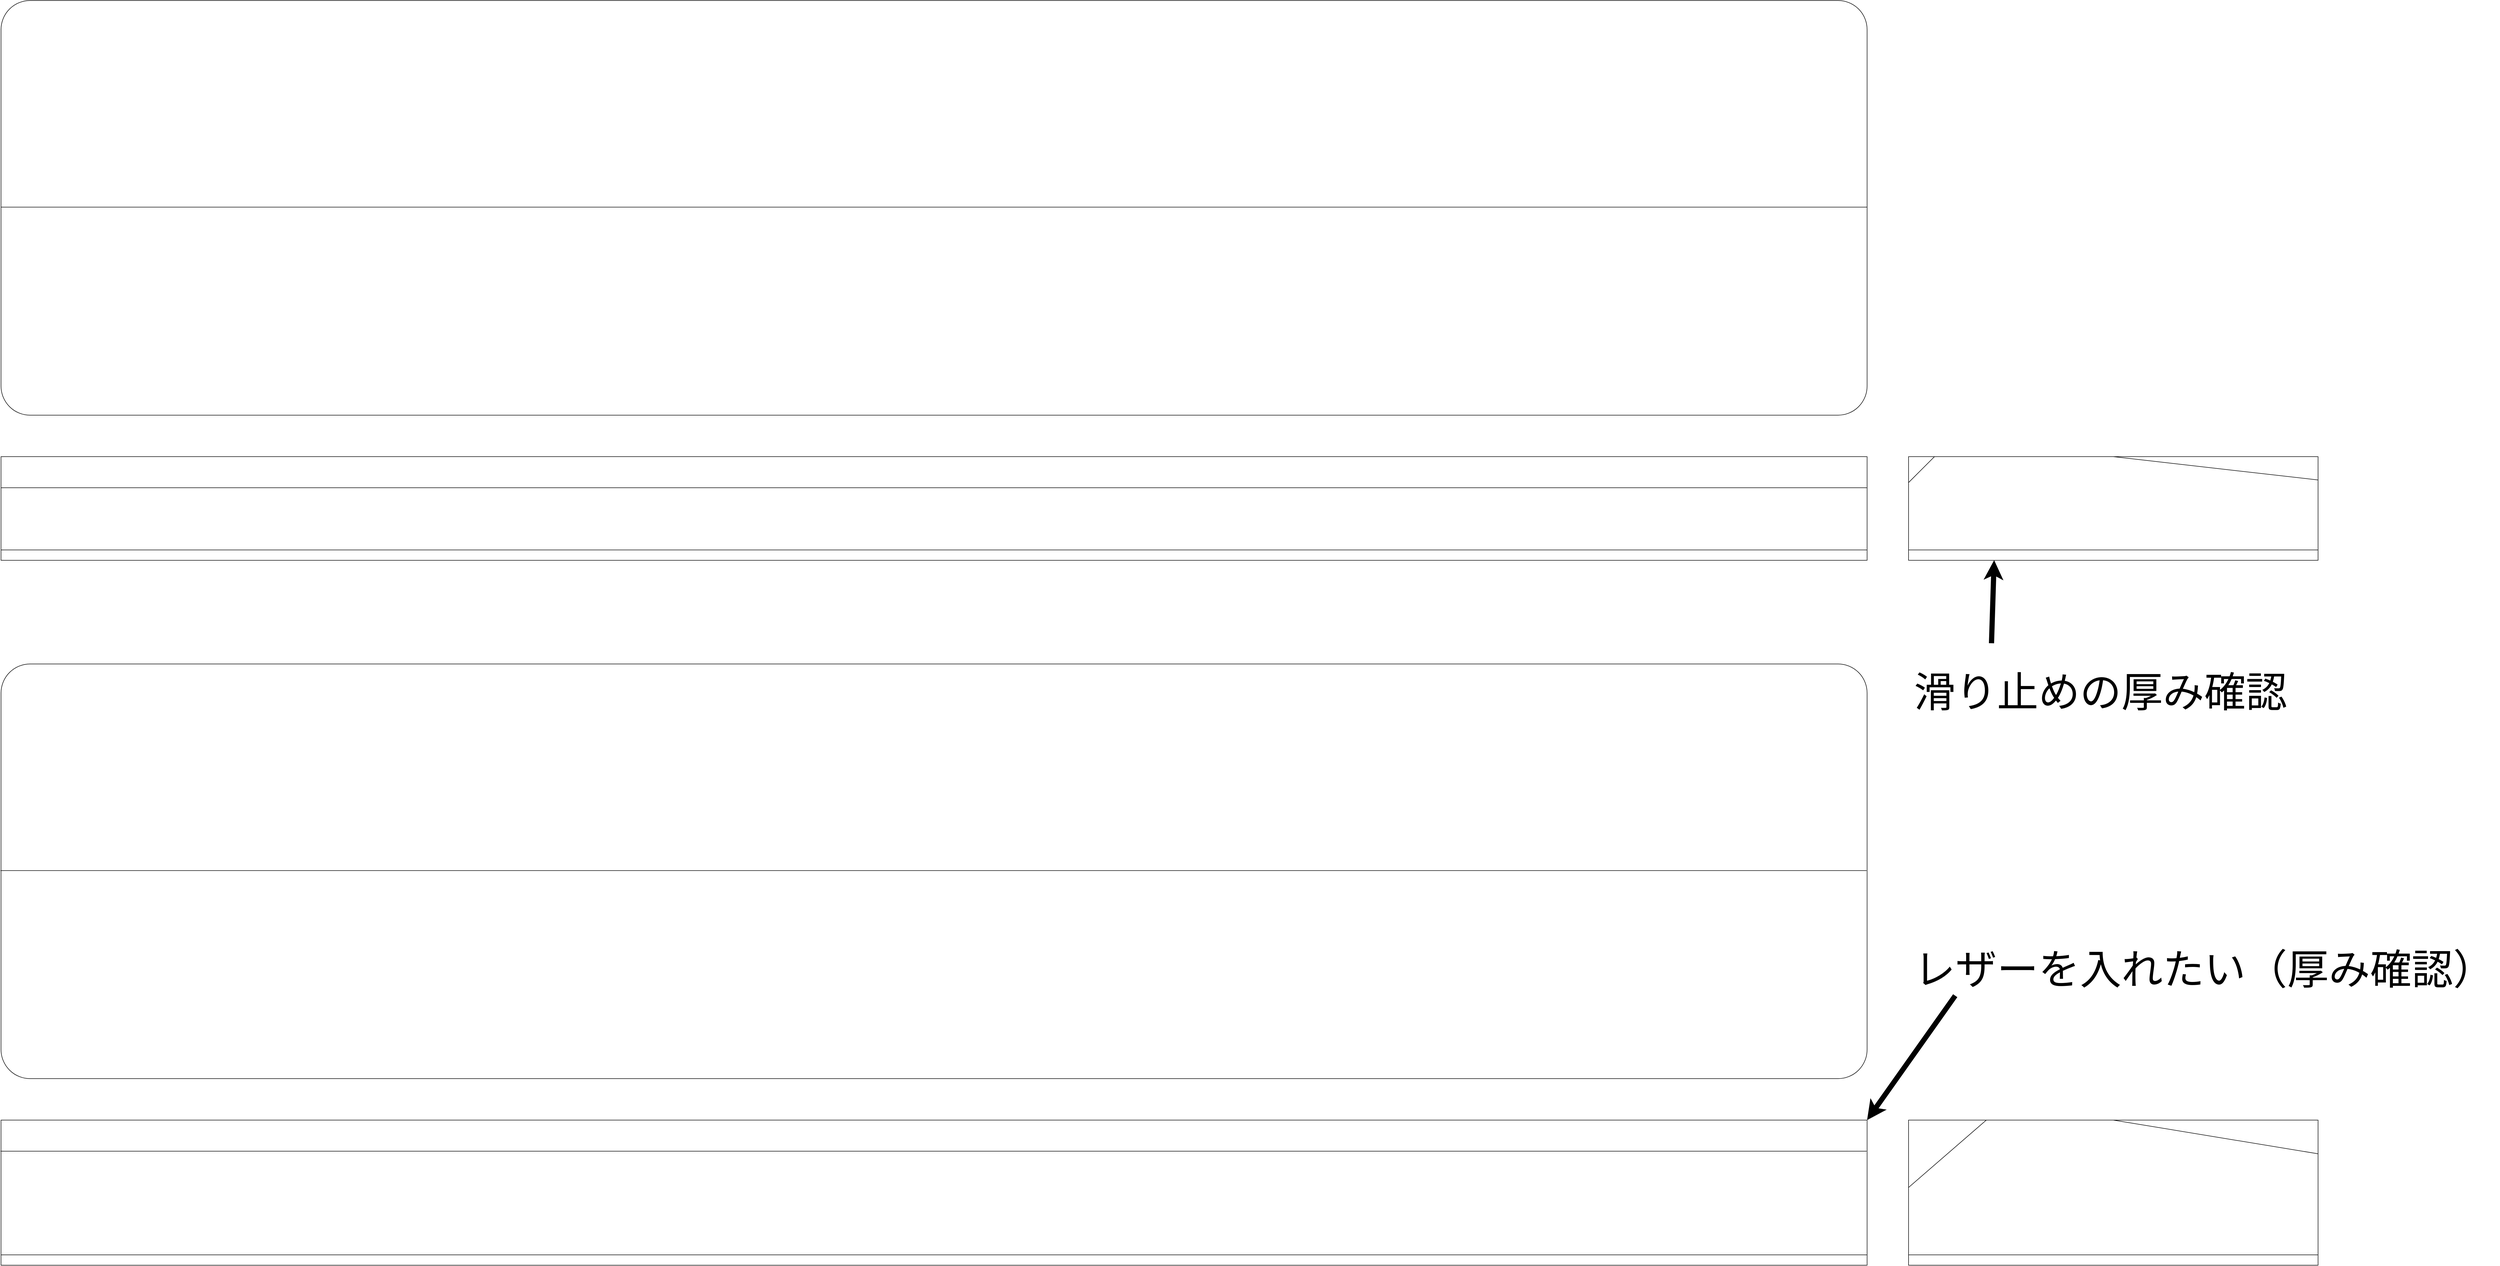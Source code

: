 <mxfile>
    <diagram id="PyXI6KFm8pUF3GBjSrUE" name="ページ1">
        <mxGraphModel dx="5968" dy="4301" grid="1" gridSize="10" guides="1" tooltips="1" connect="1" arrows="1" fold="1" page="1" pageScale="1" pageWidth="827" pageHeight="1169" math="0" shadow="0">
            <root>
                <mxCell id="0"/>
                <mxCell id="1" parent="0"/>
                <mxCell id="4" value="" style="rounded=1;whiteSpace=wrap;html=1;arcSize=7;" vertex="1" parent="1">
                    <mxGeometry x="80" y="-800" width="3600" height="800" as="geometry"/>
                </mxCell>
                <mxCell id="3" value="" style="endArrow=none;html=1;" edge="1" parent="1">
                    <mxGeometry width="50" height="50" relative="1" as="geometry">
                        <mxPoint x="80" y="-401.43" as="sourcePoint"/>
                        <mxPoint x="3680" y="-401.43" as="targetPoint"/>
                    </mxGeometry>
                </mxCell>
                <mxCell id="5" value="" style="rounded=0;whiteSpace=wrap;html=1;" vertex="1" parent="1">
                    <mxGeometry x="80" y="80" width="3600" height="180" as="geometry"/>
                </mxCell>
                <mxCell id="6" value="" style="endArrow=none;html=1;" edge="1" parent="1">
                    <mxGeometry width="50" height="50" relative="1" as="geometry">
                        <mxPoint x="80" y="140.0" as="sourcePoint"/>
                        <mxPoint x="3680" y="140.0" as="targetPoint"/>
                    </mxGeometry>
                </mxCell>
                <mxCell id="9" value="" style="rounded=0;whiteSpace=wrap;html=1;" vertex="1" parent="1">
                    <mxGeometry x="80" y="260" width="3600" height="20" as="geometry"/>
                </mxCell>
                <mxCell id="12" value="" style="rounded=0;whiteSpace=wrap;html=1;" vertex="1" parent="1">
                    <mxGeometry x="3760" y="260" width="790" height="20" as="geometry"/>
                </mxCell>
                <mxCell id="13" value="" style="rounded=0;whiteSpace=wrap;html=1;" vertex="1" parent="1">
                    <mxGeometry x="3760" y="80" width="790" height="180" as="geometry"/>
                </mxCell>
                <mxCell id="15" value="" style="endArrow=none;html=1;entryX=0.5;entryY=0;entryDx=0;entryDy=0;exitX=1;exitY=0.25;exitDx=0;exitDy=0;" edge="1" parent="1" source="13" target="13">
                    <mxGeometry width="50" height="50" relative="1" as="geometry">
                        <mxPoint x="4590" y="570" as="sourcePoint"/>
                        <mxPoint x="4640" y="520" as="targetPoint"/>
                    </mxGeometry>
                </mxCell>
                <mxCell id="19" value="" style="endArrow=none;html=1;" edge="1" parent="1">
                    <mxGeometry width="50" height="50" relative="1" as="geometry">
                        <mxPoint x="3760" y="130" as="sourcePoint"/>
                        <mxPoint x="3810" y="80" as="targetPoint"/>
                    </mxGeometry>
                </mxCell>
                <mxCell id="20" value="" style="rounded=1;whiteSpace=wrap;html=1;arcSize=7;" vertex="1" parent="1">
                    <mxGeometry x="80" y="480" width="3600" height="800" as="geometry"/>
                </mxCell>
                <mxCell id="21" value="" style="endArrow=none;html=1;" edge="1" parent="1">
                    <mxGeometry width="50" height="50" relative="1" as="geometry">
                        <mxPoint x="79" y="878.57" as="sourcePoint"/>
                        <mxPoint x="3679" y="878.57" as="targetPoint"/>
                    </mxGeometry>
                </mxCell>
                <mxCell id="22" value="" style="rounded=0;whiteSpace=wrap;html=1;" vertex="1" parent="1">
                    <mxGeometry x="80" y="1360" width="3600" height="260" as="geometry"/>
                </mxCell>
                <mxCell id="23" value="" style="endArrow=none;html=1;" edge="1" parent="1">
                    <mxGeometry width="50" height="50" relative="1" as="geometry">
                        <mxPoint x="79" y="1420" as="sourcePoint"/>
                        <mxPoint x="3679" y="1420" as="targetPoint"/>
                    </mxGeometry>
                </mxCell>
                <mxCell id="24" value="" style="rounded=0;whiteSpace=wrap;html=1;" vertex="1" parent="1">
                    <mxGeometry x="80" y="1620" width="3600" height="20" as="geometry"/>
                </mxCell>
                <mxCell id="25" value="" style="rounded=0;whiteSpace=wrap;html=1;" vertex="1" parent="1">
                    <mxGeometry x="3760" y="1620" width="790" height="20" as="geometry"/>
                </mxCell>
                <mxCell id="26" value="" style="rounded=0;whiteSpace=wrap;html=1;" vertex="1" parent="1">
                    <mxGeometry x="3760" y="1360" width="790" height="260" as="geometry"/>
                </mxCell>
                <mxCell id="27" value="" style="endArrow=none;html=1;entryX=0.5;entryY=0;entryDx=0;entryDy=0;exitX=1;exitY=0.25;exitDx=0;exitDy=0;" edge="1" parent="1" source="26" target="26">
                    <mxGeometry width="50" height="50" relative="1" as="geometry">
                        <mxPoint x="4589" y="1850" as="sourcePoint"/>
                        <mxPoint x="4639" y="1800" as="targetPoint"/>
                    </mxGeometry>
                </mxCell>
                <mxCell id="32" value="" style="endArrow=none;html=1;exitX=0;exitY=1;exitDx=0;exitDy=0;" edge="1" parent="1">
                    <mxGeometry width="50" height="50" relative="1" as="geometry">
                        <mxPoint x="3760" y="1490" as="sourcePoint"/>
                        <mxPoint x="3910" y="1360" as="targetPoint"/>
                    </mxGeometry>
                </mxCell>
                <mxCell id="34" value="" style="endArrow=classic;html=1;strokeWidth=10;entryX=1;entryY=0;entryDx=0;entryDy=0;" edge="1" parent="1" target="22">
                    <mxGeometry width="50" height="50" relative="1" as="geometry">
                        <mxPoint x="3850" y="1120" as="sourcePoint"/>
                        <mxPoint x="4380" y="700" as="targetPoint"/>
                    </mxGeometry>
                </mxCell>
                <mxCell id="35" value="&lt;font style=&quot;font-size: 80px;&quot;&gt;レザーを入れたい（厚み確認）&lt;/font&gt;" style="text;html=1;align=center;verticalAlign=middle;resizable=0;points=[];autosize=1;strokeColor=none;fillColor=none;fontSize=40;" vertex="1" parent="1">
                    <mxGeometry x="3760" y="1015" width="1140" height="110" as="geometry"/>
                </mxCell>
                <mxCell id="36" value="" style="endArrow=classic;html=1;strokeWidth=10;entryX=0.209;entryY=0.99;entryDx=0;entryDy=0;entryPerimeter=0;" edge="1" parent="1" target="12">
                    <mxGeometry width="50" height="50" relative="1" as="geometry">
                        <mxPoint x="3920" y="440" as="sourcePoint"/>
                        <mxPoint x="3910" y="810" as="targetPoint"/>
                    </mxGeometry>
                </mxCell>
                <mxCell id="37" value="&lt;font style=&quot;font-size: 80px;&quot;&gt;滑り止めの厚み確認&lt;/font&gt;" style="text;html=1;align=center;verticalAlign=middle;resizable=0;points=[];autosize=1;strokeColor=none;fillColor=none;fontSize=40;" vertex="1" parent="1">
                    <mxGeometry x="3760" y="480" width="740" height="110" as="geometry"/>
                </mxCell>
            </root>
        </mxGraphModel>
    </diagram>
</mxfile>